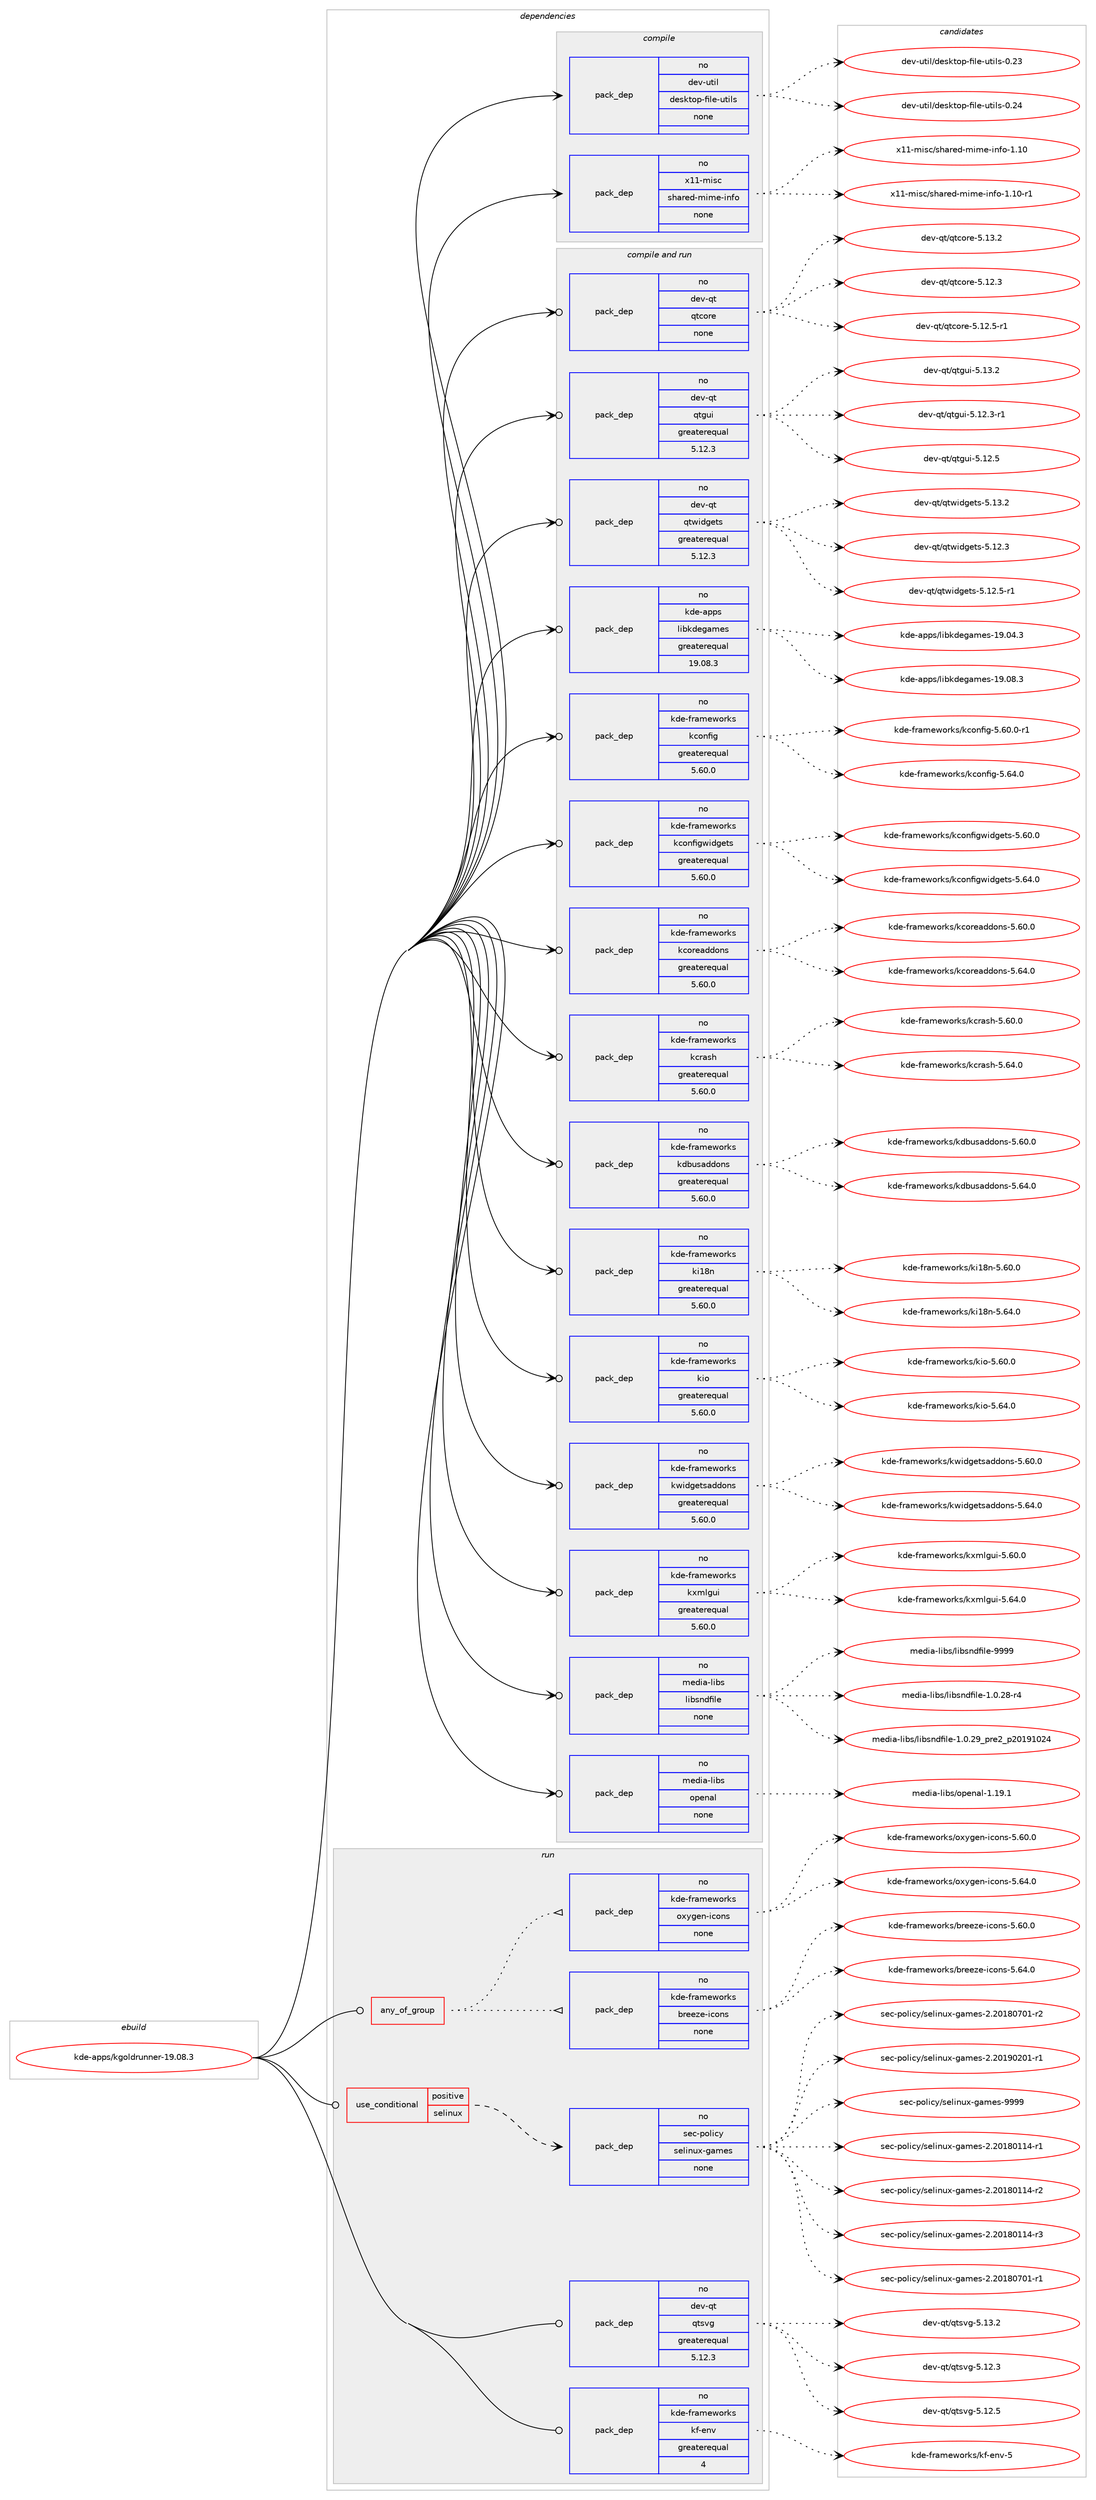 digraph prolog {

# *************
# Graph options
# *************

newrank=true;
concentrate=true;
compound=true;
graph [rankdir=LR,fontname=Helvetica,fontsize=10,ranksep=1.5];#, ranksep=2.5, nodesep=0.2];
edge  [arrowhead=vee];
node  [fontname=Helvetica,fontsize=10];

# **********
# The ebuild
# **********

subgraph cluster_leftcol {
color=gray;
rank=same;
label=<<i>ebuild</i>>;
id [label="kde-apps/kgoldrunner-19.08.3", color=red, width=4, href="../kde-apps/kgoldrunner-19.08.3.svg"];
}

# ****************
# The dependencies
# ****************

subgraph cluster_midcol {
color=gray;
label=<<i>dependencies</i>>;
subgraph cluster_compile {
fillcolor="#eeeeee";
style=filled;
label=<<i>compile</i>>;
subgraph pack556836 {
dependency756345 [label=<<TABLE BORDER="0" CELLBORDER="1" CELLSPACING="0" CELLPADDING="4" WIDTH="220"><TR><TD ROWSPAN="6" CELLPADDING="30">pack_dep</TD></TR><TR><TD WIDTH="110">no</TD></TR><TR><TD>dev-util</TD></TR><TR><TD>desktop-file-utils</TD></TR><TR><TD>none</TD></TR><TR><TD></TD></TR></TABLE>>, shape=none, color=blue];
}
id:e -> dependency756345:w [weight=20,style="solid",arrowhead="vee"];
subgraph pack556837 {
dependency756346 [label=<<TABLE BORDER="0" CELLBORDER="1" CELLSPACING="0" CELLPADDING="4" WIDTH="220"><TR><TD ROWSPAN="6" CELLPADDING="30">pack_dep</TD></TR><TR><TD WIDTH="110">no</TD></TR><TR><TD>x11-misc</TD></TR><TR><TD>shared-mime-info</TD></TR><TR><TD>none</TD></TR><TR><TD></TD></TR></TABLE>>, shape=none, color=blue];
}
id:e -> dependency756346:w [weight=20,style="solid",arrowhead="vee"];
}
subgraph cluster_compileandrun {
fillcolor="#eeeeee";
style=filled;
label=<<i>compile and run</i>>;
subgraph pack556838 {
dependency756347 [label=<<TABLE BORDER="0" CELLBORDER="1" CELLSPACING="0" CELLPADDING="4" WIDTH="220"><TR><TD ROWSPAN="6" CELLPADDING="30">pack_dep</TD></TR><TR><TD WIDTH="110">no</TD></TR><TR><TD>dev-qt</TD></TR><TR><TD>qtcore</TD></TR><TR><TD>none</TD></TR><TR><TD></TD></TR></TABLE>>, shape=none, color=blue];
}
id:e -> dependency756347:w [weight=20,style="solid",arrowhead="odotvee"];
subgraph pack556839 {
dependency756348 [label=<<TABLE BORDER="0" CELLBORDER="1" CELLSPACING="0" CELLPADDING="4" WIDTH="220"><TR><TD ROWSPAN="6" CELLPADDING="30">pack_dep</TD></TR><TR><TD WIDTH="110">no</TD></TR><TR><TD>dev-qt</TD></TR><TR><TD>qtgui</TD></TR><TR><TD>greaterequal</TD></TR><TR><TD>5.12.3</TD></TR></TABLE>>, shape=none, color=blue];
}
id:e -> dependency756348:w [weight=20,style="solid",arrowhead="odotvee"];
subgraph pack556840 {
dependency756349 [label=<<TABLE BORDER="0" CELLBORDER="1" CELLSPACING="0" CELLPADDING="4" WIDTH="220"><TR><TD ROWSPAN="6" CELLPADDING="30">pack_dep</TD></TR><TR><TD WIDTH="110">no</TD></TR><TR><TD>dev-qt</TD></TR><TR><TD>qtwidgets</TD></TR><TR><TD>greaterequal</TD></TR><TR><TD>5.12.3</TD></TR></TABLE>>, shape=none, color=blue];
}
id:e -> dependency756349:w [weight=20,style="solid",arrowhead="odotvee"];
subgraph pack556841 {
dependency756350 [label=<<TABLE BORDER="0" CELLBORDER="1" CELLSPACING="0" CELLPADDING="4" WIDTH="220"><TR><TD ROWSPAN="6" CELLPADDING="30">pack_dep</TD></TR><TR><TD WIDTH="110">no</TD></TR><TR><TD>kde-apps</TD></TR><TR><TD>libkdegames</TD></TR><TR><TD>greaterequal</TD></TR><TR><TD>19.08.3</TD></TR></TABLE>>, shape=none, color=blue];
}
id:e -> dependency756350:w [weight=20,style="solid",arrowhead="odotvee"];
subgraph pack556842 {
dependency756351 [label=<<TABLE BORDER="0" CELLBORDER="1" CELLSPACING="0" CELLPADDING="4" WIDTH="220"><TR><TD ROWSPAN="6" CELLPADDING="30">pack_dep</TD></TR><TR><TD WIDTH="110">no</TD></TR><TR><TD>kde-frameworks</TD></TR><TR><TD>kconfig</TD></TR><TR><TD>greaterequal</TD></TR><TR><TD>5.60.0</TD></TR></TABLE>>, shape=none, color=blue];
}
id:e -> dependency756351:w [weight=20,style="solid",arrowhead="odotvee"];
subgraph pack556843 {
dependency756352 [label=<<TABLE BORDER="0" CELLBORDER="1" CELLSPACING="0" CELLPADDING="4" WIDTH="220"><TR><TD ROWSPAN="6" CELLPADDING="30">pack_dep</TD></TR><TR><TD WIDTH="110">no</TD></TR><TR><TD>kde-frameworks</TD></TR><TR><TD>kconfigwidgets</TD></TR><TR><TD>greaterequal</TD></TR><TR><TD>5.60.0</TD></TR></TABLE>>, shape=none, color=blue];
}
id:e -> dependency756352:w [weight=20,style="solid",arrowhead="odotvee"];
subgraph pack556844 {
dependency756353 [label=<<TABLE BORDER="0" CELLBORDER="1" CELLSPACING="0" CELLPADDING="4" WIDTH="220"><TR><TD ROWSPAN="6" CELLPADDING="30">pack_dep</TD></TR><TR><TD WIDTH="110">no</TD></TR><TR><TD>kde-frameworks</TD></TR><TR><TD>kcoreaddons</TD></TR><TR><TD>greaterequal</TD></TR><TR><TD>5.60.0</TD></TR></TABLE>>, shape=none, color=blue];
}
id:e -> dependency756353:w [weight=20,style="solid",arrowhead="odotvee"];
subgraph pack556845 {
dependency756354 [label=<<TABLE BORDER="0" CELLBORDER="1" CELLSPACING="0" CELLPADDING="4" WIDTH="220"><TR><TD ROWSPAN="6" CELLPADDING="30">pack_dep</TD></TR><TR><TD WIDTH="110">no</TD></TR><TR><TD>kde-frameworks</TD></TR><TR><TD>kcrash</TD></TR><TR><TD>greaterequal</TD></TR><TR><TD>5.60.0</TD></TR></TABLE>>, shape=none, color=blue];
}
id:e -> dependency756354:w [weight=20,style="solid",arrowhead="odotvee"];
subgraph pack556846 {
dependency756355 [label=<<TABLE BORDER="0" CELLBORDER="1" CELLSPACING="0" CELLPADDING="4" WIDTH="220"><TR><TD ROWSPAN="6" CELLPADDING="30">pack_dep</TD></TR><TR><TD WIDTH="110">no</TD></TR><TR><TD>kde-frameworks</TD></TR><TR><TD>kdbusaddons</TD></TR><TR><TD>greaterequal</TD></TR><TR><TD>5.60.0</TD></TR></TABLE>>, shape=none, color=blue];
}
id:e -> dependency756355:w [weight=20,style="solid",arrowhead="odotvee"];
subgraph pack556847 {
dependency756356 [label=<<TABLE BORDER="0" CELLBORDER="1" CELLSPACING="0" CELLPADDING="4" WIDTH="220"><TR><TD ROWSPAN="6" CELLPADDING="30">pack_dep</TD></TR><TR><TD WIDTH="110">no</TD></TR><TR><TD>kde-frameworks</TD></TR><TR><TD>ki18n</TD></TR><TR><TD>greaterequal</TD></TR><TR><TD>5.60.0</TD></TR></TABLE>>, shape=none, color=blue];
}
id:e -> dependency756356:w [weight=20,style="solid",arrowhead="odotvee"];
subgraph pack556848 {
dependency756357 [label=<<TABLE BORDER="0" CELLBORDER="1" CELLSPACING="0" CELLPADDING="4" WIDTH="220"><TR><TD ROWSPAN="6" CELLPADDING="30">pack_dep</TD></TR><TR><TD WIDTH="110">no</TD></TR><TR><TD>kde-frameworks</TD></TR><TR><TD>kio</TD></TR><TR><TD>greaterequal</TD></TR><TR><TD>5.60.0</TD></TR></TABLE>>, shape=none, color=blue];
}
id:e -> dependency756357:w [weight=20,style="solid",arrowhead="odotvee"];
subgraph pack556849 {
dependency756358 [label=<<TABLE BORDER="0" CELLBORDER="1" CELLSPACING="0" CELLPADDING="4" WIDTH="220"><TR><TD ROWSPAN="6" CELLPADDING="30">pack_dep</TD></TR><TR><TD WIDTH="110">no</TD></TR><TR><TD>kde-frameworks</TD></TR><TR><TD>kwidgetsaddons</TD></TR><TR><TD>greaterequal</TD></TR><TR><TD>5.60.0</TD></TR></TABLE>>, shape=none, color=blue];
}
id:e -> dependency756358:w [weight=20,style="solid",arrowhead="odotvee"];
subgraph pack556850 {
dependency756359 [label=<<TABLE BORDER="0" CELLBORDER="1" CELLSPACING="0" CELLPADDING="4" WIDTH="220"><TR><TD ROWSPAN="6" CELLPADDING="30">pack_dep</TD></TR><TR><TD WIDTH="110">no</TD></TR><TR><TD>kde-frameworks</TD></TR><TR><TD>kxmlgui</TD></TR><TR><TD>greaterequal</TD></TR><TR><TD>5.60.0</TD></TR></TABLE>>, shape=none, color=blue];
}
id:e -> dependency756359:w [weight=20,style="solid",arrowhead="odotvee"];
subgraph pack556851 {
dependency756360 [label=<<TABLE BORDER="0" CELLBORDER="1" CELLSPACING="0" CELLPADDING="4" WIDTH="220"><TR><TD ROWSPAN="6" CELLPADDING="30">pack_dep</TD></TR><TR><TD WIDTH="110">no</TD></TR><TR><TD>media-libs</TD></TR><TR><TD>libsndfile</TD></TR><TR><TD>none</TD></TR><TR><TD></TD></TR></TABLE>>, shape=none, color=blue];
}
id:e -> dependency756360:w [weight=20,style="solid",arrowhead="odotvee"];
subgraph pack556852 {
dependency756361 [label=<<TABLE BORDER="0" CELLBORDER="1" CELLSPACING="0" CELLPADDING="4" WIDTH="220"><TR><TD ROWSPAN="6" CELLPADDING="30">pack_dep</TD></TR><TR><TD WIDTH="110">no</TD></TR><TR><TD>media-libs</TD></TR><TR><TD>openal</TD></TR><TR><TD>none</TD></TR><TR><TD></TD></TR></TABLE>>, shape=none, color=blue];
}
id:e -> dependency756361:w [weight=20,style="solid",arrowhead="odotvee"];
}
subgraph cluster_run {
fillcolor="#eeeeee";
style=filled;
label=<<i>run</i>>;
subgraph any12435 {
dependency756362 [label=<<TABLE BORDER="0" CELLBORDER="1" CELLSPACING="0" CELLPADDING="4"><TR><TD CELLPADDING="10">any_of_group</TD></TR></TABLE>>, shape=none, color=red];subgraph pack556853 {
dependency756363 [label=<<TABLE BORDER="0" CELLBORDER="1" CELLSPACING="0" CELLPADDING="4" WIDTH="220"><TR><TD ROWSPAN="6" CELLPADDING="30">pack_dep</TD></TR><TR><TD WIDTH="110">no</TD></TR><TR><TD>kde-frameworks</TD></TR><TR><TD>breeze-icons</TD></TR><TR><TD>none</TD></TR><TR><TD></TD></TR></TABLE>>, shape=none, color=blue];
}
dependency756362:e -> dependency756363:w [weight=20,style="dotted",arrowhead="oinv"];
subgraph pack556854 {
dependency756364 [label=<<TABLE BORDER="0" CELLBORDER="1" CELLSPACING="0" CELLPADDING="4" WIDTH="220"><TR><TD ROWSPAN="6" CELLPADDING="30">pack_dep</TD></TR><TR><TD WIDTH="110">no</TD></TR><TR><TD>kde-frameworks</TD></TR><TR><TD>oxygen-icons</TD></TR><TR><TD>none</TD></TR><TR><TD></TD></TR></TABLE>>, shape=none, color=blue];
}
dependency756362:e -> dependency756364:w [weight=20,style="dotted",arrowhead="oinv"];
}
id:e -> dependency756362:w [weight=20,style="solid",arrowhead="odot"];
subgraph cond186668 {
dependency756365 [label=<<TABLE BORDER="0" CELLBORDER="1" CELLSPACING="0" CELLPADDING="4"><TR><TD ROWSPAN="3" CELLPADDING="10">use_conditional</TD></TR><TR><TD>positive</TD></TR><TR><TD>selinux</TD></TR></TABLE>>, shape=none, color=red];
subgraph pack556855 {
dependency756366 [label=<<TABLE BORDER="0" CELLBORDER="1" CELLSPACING="0" CELLPADDING="4" WIDTH="220"><TR><TD ROWSPAN="6" CELLPADDING="30">pack_dep</TD></TR><TR><TD WIDTH="110">no</TD></TR><TR><TD>sec-policy</TD></TR><TR><TD>selinux-games</TD></TR><TR><TD>none</TD></TR><TR><TD></TD></TR></TABLE>>, shape=none, color=blue];
}
dependency756365:e -> dependency756366:w [weight=20,style="dashed",arrowhead="vee"];
}
id:e -> dependency756365:w [weight=20,style="solid",arrowhead="odot"];
subgraph pack556856 {
dependency756367 [label=<<TABLE BORDER="0" CELLBORDER="1" CELLSPACING="0" CELLPADDING="4" WIDTH="220"><TR><TD ROWSPAN="6" CELLPADDING="30">pack_dep</TD></TR><TR><TD WIDTH="110">no</TD></TR><TR><TD>dev-qt</TD></TR><TR><TD>qtsvg</TD></TR><TR><TD>greaterequal</TD></TR><TR><TD>5.12.3</TD></TR></TABLE>>, shape=none, color=blue];
}
id:e -> dependency756367:w [weight=20,style="solid",arrowhead="odot"];
subgraph pack556857 {
dependency756368 [label=<<TABLE BORDER="0" CELLBORDER="1" CELLSPACING="0" CELLPADDING="4" WIDTH="220"><TR><TD ROWSPAN="6" CELLPADDING="30">pack_dep</TD></TR><TR><TD WIDTH="110">no</TD></TR><TR><TD>kde-frameworks</TD></TR><TR><TD>kf-env</TD></TR><TR><TD>greaterequal</TD></TR><TR><TD>4</TD></TR></TABLE>>, shape=none, color=blue];
}
id:e -> dependency756368:w [weight=20,style="solid",arrowhead="odot"];
}
}

# **************
# The candidates
# **************

subgraph cluster_choices {
rank=same;
color=gray;
label=<<i>candidates</i>>;

subgraph choice556836 {
color=black;
nodesep=1;
choice100101118451171161051084710010111510711611111245102105108101451171161051081154548465051 [label="dev-util/desktop-file-utils-0.23", color=red, width=4,href="../dev-util/desktop-file-utils-0.23.svg"];
choice100101118451171161051084710010111510711611111245102105108101451171161051081154548465052 [label="dev-util/desktop-file-utils-0.24", color=red, width=4,href="../dev-util/desktop-file-utils-0.24.svg"];
dependency756345:e -> choice100101118451171161051084710010111510711611111245102105108101451171161051081154548465051:w [style=dotted,weight="100"];
dependency756345:e -> choice100101118451171161051084710010111510711611111245102105108101451171161051081154548465052:w [style=dotted,weight="100"];
}
subgraph choice556837 {
color=black;
nodesep=1;
choice12049494510910511599471151049711410110045109105109101451051101021114549464948 [label="x11-misc/shared-mime-info-1.10", color=red, width=4,href="../x11-misc/shared-mime-info-1.10.svg"];
choice120494945109105115994711510497114101100451091051091014510511010211145494649484511449 [label="x11-misc/shared-mime-info-1.10-r1", color=red, width=4,href="../x11-misc/shared-mime-info-1.10-r1.svg"];
dependency756346:e -> choice12049494510910511599471151049711410110045109105109101451051101021114549464948:w [style=dotted,weight="100"];
dependency756346:e -> choice120494945109105115994711510497114101100451091051091014510511010211145494649484511449:w [style=dotted,weight="100"];
}
subgraph choice556838 {
color=black;
nodesep=1;
choice10010111845113116471131169911111410145534649504651 [label="dev-qt/qtcore-5.12.3", color=red, width=4,href="../dev-qt/qtcore-5.12.3.svg"];
choice100101118451131164711311699111114101455346495046534511449 [label="dev-qt/qtcore-5.12.5-r1", color=red, width=4,href="../dev-qt/qtcore-5.12.5-r1.svg"];
choice10010111845113116471131169911111410145534649514650 [label="dev-qt/qtcore-5.13.2", color=red, width=4,href="../dev-qt/qtcore-5.13.2.svg"];
dependency756347:e -> choice10010111845113116471131169911111410145534649504651:w [style=dotted,weight="100"];
dependency756347:e -> choice100101118451131164711311699111114101455346495046534511449:w [style=dotted,weight="100"];
dependency756347:e -> choice10010111845113116471131169911111410145534649514650:w [style=dotted,weight="100"];
}
subgraph choice556839 {
color=black;
nodesep=1;
choice1001011184511311647113116103117105455346495046514511449 [label="dev-qt/qtgui-5.12.3-r1", color=red, width=4,href="../dev-qt/qtgui-5.12.3-r1.svg"];
choice100101118451131164711311610311710545534649504653 [label="dev-qt/qtgui-5.12.5", color=red, width=4,href="../dev-qt/qtgui-5.12.5.svg"];
choice100101118451131164711311610311710545534649514650 [label="dev-qt/qtgui-5.13.2", color=red, width=4,href="../dev-qt/qtgui-5.13.2.svg"];
dependency756348:e -> choice1001011184511311647113116103117105455346495046514511449:w [style=dotted,weight="100"];
dependency756348:e -> choice100101118451131164711311610311710545534649504653:w [style=dotted,weight="100"];
dependency756348:e -> choice100101118451131164711311610311710545534649514650:w [style=dotted,weight="100"];
}
subgraph choice556840 {
color=black;
nodesep=1;
choice100101118451131164711311611910510010310111611545534649504651 [label="dev-qt/qtwidgets-5.12.3", color=red, width=4,href="../dev-qt/qtwidgets-5.12.3.svg"];
choice1001011184511311647113116119105100103101116115455346495046534511449 [label="dev-qt/qtwidgets-5.12.5-r1", color=red, width=4,href="../dev-qt/qtwidgets-5.12.5-r1.svg"];
choice100101118451131164711311611910510010310111611545534649514650 [label="dev-qt/qtwidgets-5.13.2", color=red, width=4,href="../dev-qt/qtwidgets-5.13.2.svg"];
dependency756349:e -> choice100101118451131164711311611910510010310111611545534649504651:w [style=dotted,weight="100"];
dependency756349:e -> choice1001011184511311647113116119105100103101116115455346495046534511449:w [style=dotted,weight="100"];
dependency756349:e -> choice100101118451131164711311611910510010310111611545534649514650:w [style=dotted,weight="100"];
}
subgraph choice556841 {
color=black;
nodesep=1;
choice10710010145971121121154710810598107100101103971091011154549574648524651 [label="kde-apps/libkdegames-19.04.3", color=red, width=4,href="../kde-apps/libkdegames-19.04.3.svg"];
choice10710010145971121121154710810598107100101103971091011154549574648564651 [label="kde-apps/libkdegames-19.08.3", color=red, width=4,href="../kde-apps/libkdegames-19.08.3.svg"];
dependency756350:e -> choice10710010145971121121154710810598107100101103971091011154549574648524651:w [style=dotted,weight="100"];
dependency756350:e -> choice10710010145971121121154710810598107100101103971091011154549574648564651:w [style=dotted,weight="100"];
}
subgraph choice556842 {
color=black;
nodesep=1;
choice10710010145102114971091011191111141071154710799111110102105103455346544846484511449 [label="kde-frameworks/kconfig-5.60.0-r1", color=red, width=4,href="../kde-frameworks/kconfig-5.60.0-r1.svg"];
choice1071001014510211497109101119111114107115471079911111010210510345534654524648 [label="kde-frameworks/kconfig-5.64.0", color=red, width=4,href="../kde-frameworks/kconfig-5.64.0.svg"];
dependency756351:e -> choice10710010145102114971091011191111141071154710799111110102105103455346544846484511449:w [style=dotted,weight="100"];
dependency756351:e -> choice1071001014510211497109101119111114107115471079911111010210510345534654524648:w [style=dotted,weight="100"];
}
subgraph choice556843 {
color=black;
nodesep=1;
choice1071001014510211497109101119111114107115471079911111010210510311910510010310111611545534654484648 [label="kde-frameworks/kconfigwidgets-5.60.0", color=red, width=4,href="../kde-frameworks/kconfigwidgets-5.60.0.svg"];
choice1071001014510211497109101119111114107115471079911111010210510311910510010310111611545534654524648 [label="kde-frameworks/kconfigwidgets-5.64.0", color=red, width=4,href="../kde-frameworks/kconfigwidgets-5.64.0.svg"];
dependency756352:e -> choice1071001014510211497109101119111114107115471079911111010210510311910510010310111611545534654484648:w [style=dotted,weight="100"];
dependency756352:e -> choice1071001014510211497109101119111114107115471079911111010210510311910510010310111611545534654524648:w [style=dotted,weight="100"];
}
subgraph choice556844 {
color=black;
nodesep=1;
choice107100101451021149710910111911111410711547107991111141019710010011111011545534654484648 [label="kde-frameworks/kcoreaddons-5.60.0", color=red, width=4,href="../kde-frameworks/kcoreaddons-5.60.0.svg"];
choice107100101451021149710910111911111410711547107991111141019710010011111011545534654524648 [label="kde-frameworks/kcoreaddons-5.64.0", color=red, width=4,href="../kde-frameworks/kcoreaddons-5.64.0.svg"];
dependency756353:e -> choice107100101451021149710910111911111410711547107991111141019710010011111011545534654484648:w [style=dotted,weight="100"];
dependency756353:e -> choice107100101451021149710910111911111410711547107991111141019710010011111011545534654524648:w [style=dotted,weight="100"];
}
subgraph choice556845 {
color=black;
nodesep=1;
choice107100101451021149710910111911111410711547107991149711510445534654484648 [label="kde-frameworks/kcrash-5.60.0", color=red, width=4,href="../kde-frameworks/kcrash-5.60.0.svg"];
choice107100101451021149710910111911111410711547107991149711510445534654524648 [label="kde-frameworks/kcrash-5.64.0", color=red, width=4,href="../kde-frameworks/kcrash-5.64.0.svg"];
dependency756354:e -> choice107100101451021149710910111911111410711547107991149711510445534654484648:w [style=dotted,weight="100"];
dependency756354:e -> choice107100101451021149710910111911111410711547107991149711510445534654524648:w [style=dotted,weight="100"];
}
subgraph choice556846 {
color=black;
nodesep=1;
choice107100101451021149710910111911111410711547107100981171159710010011111011545534654484648 [label="kde-frameworks/kdbusaddons-5.60.0", color=red, width=4,href="../kde-frameworks/kdbusaddons-5.60.0.svg"];
choice107100101451021149710910111911111410711547107100981171159710010011111011545534654524648 [label="kde-frameworks/kdbusaddons-5.64.0", color=red, width=4,href="../kde-frameworks/kdbusaddons-5.64.0.svg"];
dependency756355:e -> choice107100101451021149710910111911111410711547107100981171159710010011111011545534654484648:w [style=dotted,weight="100"];
dependency756355:e -> choice107100101451021149710910111911111410711547107100981171159710010011111011545534654524648:w [style=dotted,weight="100"];
}
subgraph choice556847 {
color=black;
nodesep=1;
choice107100101451021149710910111911111410711547107105495611045534654484648 [label="kde-frameworks/ki18n-5.60.0", color=red, width=4,href="../kde-frameworks/ki18n-5.60.0.svg"];
choice107100101451021149710910111911111410711547107105495611045534654524648 [label="kde-frameworks/ki18n-5.64.0", color=red, width=4,href="../kde-frameworks/ki18n-5.64.0.svg"];
dependency756356:e -> choice107100101451021149710910111911111410711547107105495611045534654484648:w [style=dotted,weight="100"];
dependency756356:e -> choice107100101451021149710910111911111410711547107105495611045534654524648:w [style=dotted,weight="100"];
}
subgraph choice556848 {
color=black;
nodesep=1;
choice10710010145102114971091011191111141071154710710511145534654484648 [label="kde-frameworks/kio-5.60.0", color=red, width=4,href="../kde-frameworks/kio-5.60.0.svg"];
choice10710010145102114971091011191111141071154710710511145534654524648 [label="kde-frameworks/kio-5.64.0", color=red, width=4,href="../kde-frameworks/kio-5.64.0.svg"];
dependency756357:e -> choice10710010145102114971091011191111141071154710710511145534654484648:w [style=dotted,weight="100"];
dependency756357:e -> choice10710010145102114971091011191111141071154710710511145534654524648:w [style=dotted,weight="100"];
}
subgraph choice556849 {
color=black;
nodesep=1;
choice1071001014510211497109101119111114107115471071191051001031011161159710010011111011545534654484648 [label="kde-frameworks/kwidgetsaddons-5.60.0", color=red, width=4,href="../kde-frameworks/kwidgetsaddons-5.60.0.svg"];
choice1071001014510211497109101119111114107115471071191051001031011161159710010011111011545534654524648 [label="kde-frameworks/kwidgetsaddons-5.64.0", color=red, width=4,href="../kde-frameworks/kwidgetsaddons-5.64.0.svg"];
dependency756358:e -> choice1071001014510211497109101119111114107115471071191051001031011161159710010011111011545534654484648:w [style=dotted,weight="100"];
dependency756358:e -> choice1071001014510211497109101119111114107115471071191051001031011161159710010011111011545534654524648:w [style=dotted,weight="100"];
}
subgraph choice556850 {
color=black;
nodesep=1;
choice10710010145102114971091011191111141071154710712010910810311710545534654484648 [label="kde-frameworks/kxmlgui-5.60.0", color=red, width=4,href="../kde-frameworks/kxmlgui-5.60.0.svg"];
choice10710010145102114971091011191111141071154710712010910810311710545534654524648 [label="kde-frameworks/kxmlgui-5.64.0", color=red, width=4,href="../kde-frameworks/kxmlgui-5.64.0.svg"];
dependency756359:e -> choice10710010145102114971091011191111141071154710712010910810311710545534654484648:w [style=dotted,weight="100"];
dependency756359:e -> choice10710010145102114971091011191111141071154710712010910810311710545534654524648:w [style=dotted,weight="100"];
}
subgraph choice556851 {
color=black;
nodesep=1;
choice1091011001059745108105981154710810598115110100102105108101454946484650564511452 [label="media-libs/libsndfile-1.0.28-r4", color=red, width=4,href="../media-libs/libsndfile-1.0.28-r4.svg"];
choice1091011001059745108105981154710810598115110100102105108101454946484650579511211410150951125048495749485052 [label="media-libs/libsndfile-1.0.29_pre2_p20191024", color=red, width=4,href="../media-libs/libsndfile-1.0.29_pre2_p20191024.svg"];
choice10910110010597451081059811547108105981151101001021051081014557575757 [label="media-libs/libsndfile-9999", color=red, width=4,href="../media-libs/libsndfile-9999.svg"];
dependency756360:e -> choice1091011001059745108105981154710810598115110100102105108101454946484650564511452:w [style=dotted,weight="100"];
dependency756360:e -> choice1091011001059745108105981154710810598115110100102105108101454946484650579511211410150951125048495749485052:w [style=dotted,weight="100"];
dependency756360:e -> choice10910110010597451081059811547108105981151101001021051081014557575757:w [style=dotted,weight="100"];
}
subgraph choice556852 {
color=black;
nodesep=1;
choice109101100105974510810598115471111121011109710845494649574649 [label="media-libs/openal-1.19.1", color=red, width=4,href="../media-libs/openal-1.19.1.svg"];
dependency756361:e -> choice109101100105974510810598115471111121011109710845494649574649:w [style=dotted,weight="100"];
}
subgraph choice556853 {
color=black;
nodesep=1;
choice10710010145102114971091011191111141071154798114101101122101451059911111011545534654484648 [label="kde-frameworks/breeze-icons-5.60.0", color=red, width=4,href="../kde-frameworks/breeze-icons-5.60.0.svg"];
choice10710010145102114971091011191111141071154798114101101122101451059911111011545534654524648 [label="kde-frameworks/breeze-icons-5.64.0", color=red, width=4,href="../kde-frameworks/breeze-icons-5.64.0.svg"];
dependency756363:e -> choice10710010145102114971091011191111141071154798114101101122101451059911111011545534654484648:w [style=dotted,weight="100"];
dependency756363:e -> choice10710010145102114971091011191111141071154798114101101122101451059911111011545534654524648:w [style=dotted,weight="100"];
}
subgraph choice556854 {
color=black;
nodesep=1;
choice107100101451021149710910111911111410711547111120121103101110451059911111011545534654484648 [label="kde-frameworks/oxygen-icons-5.60.0", color=red, width=4,href="../kde-frameworks/oxygen-icons-5.60.0.svg"];
choice107100101451021149710910111911111410711547111120121103101110451059911111011545534654524648 [label="kde-frameworks/oxygen-icons-5.64.0", color=red, width=4,href="../kde-frameworks/oxygen-icons-5.64.0.svg"];
dependency756364:e -> choice107100101451021149710910111911111410711547111120121103101110451059911111011545534654484648:w [style=dotted,weight="100"];
dependency756364:e -> choice107100101451021149710910111911111410711547111120121103101110451059911111011545534654524648:w [style=dotted,weight="100"];
}
subgraph choice556855 {
color=black;
nodesep=1;
choice11510199451121111081059912147115101108105110117120451039710910111545504650484956484949524511449 [label="sec-policy/selinux-games-2.20180114-r1", color=red, width=4,href="../sec-policy/selinux-games-2.20180114-r1.svg"];
choice11510199451121111081059912147115101108105110117120451039710910111545504650484956484949524511450 [label="sec-policy/selinux-games-2.20180114-r2", color=red, width=4,href="../sec-policy/selinux-games-2.20180114-r2.svg"];
choice11510199451121111081059912147115101108105110117120451039710910111545504650484956484949524511451 [label="sec-policy/selinux-games-2.20180114-r3", color=red, width=4,href="../sec-policy/selinux-games-2.20180114-r3.svg"];
choice11510199451121111081059912147115101108105110117120451039710910111545504650484956485548494511449 [label="sec-policy/selinux-games-2.20180701-r1", color=red, width=4,href="../sec-policy/selinux-games-2.20180701-r1.svg"];
choice11510199451121111081059912147115101108105110117120451039710910111545504650484956485548494511450 [label="sec-policy/selinux-games-2.20180701-r2", color=red, width=4,href="../sec-policy/selinux-games-2.20180701-r2.svg"];
choice11510199451121111081059912147115101108105110117120451039710910111545504650484957485048494511449 [label="sec-policy/selinux-games-2.20190201-r1", color=red, width=4,href="../sec-policy/selinux-games-2.20190201-r1.svg"];
choice1151019945112111108105991214711510110810511011712045103971091011154557575757 [label="sec-policy/selinux-games-9999", color=red, width=4,href="../sec-policy/selinux-games-9999.svg"];
dependency756366:e -> choice11510199451121111081059912147115101108105110117120451039710910111545504650484956484949524511449:w [style=dotted,weight="100"];
dependency756366:e -> choice11510199451121111081059912147115101108105110117120451039710910111545504650484956484949524511450:w [style=dotted,weight="100"];
dependency756366:e -> choice11510199451121111081059912147115101108105110117120451039710910111545504650484956484949524511451:w [style=dotted,weight="100"];
dependency756366:e -> choice11510199451121111081059912147115101108105110117120451039710910111545504650484956485548494511449:w [style=dotted,weight="100"];
dependency756366:e -> choice11510199451121111081059912147115101108105110117120451039710910111545504650484956485548494511450:w [style=dotted,weight="100"];
dependency756366:e -> choice11510199451121111081059912147115101108105110117120451039710910111545504650484957485048494511449:w [style=dotted,weight="100"];
dependency756366:e -> choice1151019945112111108105991214711510110810511011712045103971091011154557575757:w [style=dotted,weight="100"];
}
subgraph choice556856 {
color=black;
nodesep=1;
choice100101118451131164711311611511810345534649504651 [label="dev-qt/qtsvg-5.12.3", color=red, width=4,href="../dev-qt/qtsvg-5.12.3.svg"];
choice100101118451131164711311611511810345534649504653 [label="dev-qt/qtsvg-5.12.5", color=red, width=4,href="../dev-qt/qtsvg-5.12.5.svg"];
choice100101118451131164711311611511810345534649514650 [label="dev-qt/qtsvg-5.13.2", color=red, width=4,href="../dev-qt/qtsvg-5.13.2.svg"];
dependency756367:e -> choice100101118451131164711311611511810345534649504651:w [style=dotted,weight="100"];
dependency756367:e -> choice100101118451131164711311611511810345534649504653:w [style=dotted,weight="100"];
dependency756367:e -> choice100101118451131164711311611511810345534649514650:w [style=dotted,weight="100"];
}
subgraph choice556857 {
color=black;
nodesep=1;
choice107100101451021149710910111911111410711547107102451011101184553 [label="kde-frameworks/kf-env-5", color=red, width=4,href="../kde-frameworks/kf-env-5.svg"];
dependency756368:e -> choice107100101451021149710910111911111410711547107102451011101184553:w [style=dotted,weight="100"];
}
}

}
